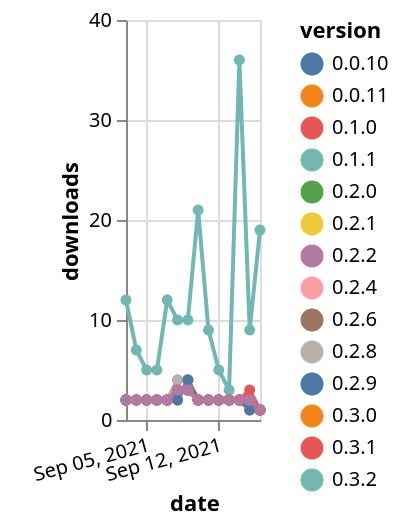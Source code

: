 {"$schema": "https://vega.github.io/schema/vega-lite/v5.json", "description": "A simple bar chart with embedded data.", "data": {"values": [{"date": "2021-09-03", "total": 2535, "delta": 2, "version": "0.2.0"}, {"date": "2021-09-04", "total": 2537, "delta": 2, "version": "0.2.0"}, {"date": "2021-09-05", "total": 2539, "delta": 2, "version": "0.2.0"}, {"date": "2021-09-06", "total": 2541, "delta": 2, "version": "0.2.0"}, {"date": "2021-09-07", "total": 2543, "delta": 2, "version": "0.2.0"}, {"date": "2021-09-08", "total": 2546, "delta": 3, "version": "0.2.0"}, {"date": "2021-09-09", "total": 2549, "delta": 3, "version": "0.2.0"}, {"date": "2021-09-10", "total": 2551, "delta": 2, "version": "0.2.0"}, {"date": "2021-09-11", "total": 2553, "delta": 2, "version": "0.2.0"}, {"date": "2021-09-12", "total": 2555, "delta": 2, "version": "0.2.0"}, {"date": "2021-09-13", "total": 2557, "delta": 2, "version": "0.2.0"}, {"date": "2021-09-14", "total": 2559, "delta": 2, "version": "0.2.0"}, {"date": "2021-09-15", "total": 2561, "delta": 2, "version": "0.2.0"}, {"date": "2021-09-16", "total": 2562, "delta": 1, "version": "0.2.0"}, {"date": "2021-09-03", "total": 2796, "delta": 2, "version": "0.2.9"}, {"date": "2021-09-04", "total": 2798, "delta": 2, "version": "0.2.9"}, {"date": "2021-09-05", "total": 2800, "delta": 2, "version": "0.2.9"}, {"date": "2021-09-06", "total": 2802, "delta": 2, "version": "0.2.9"}, {"date": "2021-09-07", "total": 2804, "delta": 2, "version": "0.2.9"}, {"date": "2021-09-08", "total": 2807, "delta": 3, "version": "0.2.9"}, {"date": "2021-09-09", "total": 2810, "delta": 3, "version": "0.2.9"}, {"date": "2021-09-10", "total": 2812, "delta": 2, "version": "0.2.9"}, {"date": "2021-09-11", "total": 2814, "delta": 2, "version": "0.2.9"}, {"date": "2021-09-12", "total": 2816, "delta": 2, "version": "0.2.9"}, {"date": "2021-09-13", "total": 2818, "delta": 2, "version": "0.2.9"}, {"date": "2021-09-14", "total": 2820, "delta": 2, "version": "0.2.9"}, {"date": "2021-09-15", "total": 2822, "delta": 2, "version": "0.2.9"}, {"date": "2021-09-16", "total": 2823, "delta": 1, "version": "0.2.9"}, {"date": "2021-09-03", "total": 3581, "delta": 2, "version": "0.0.11"}, {"date": "2021-09-04", "total": 3583, "delta": 2, "version": "0.0.11"}, {"date": "2021-09-05", "total": 3585, "delta": 2, "version": "0.0.11"}, {"date": "2021-09-06", "total": 3587, "delta": 2, "version": "0.0.11"}, {"date": "2021-09-07", "total": 3589, "delta": 2, "version": "0.0.11"}, {"date": "2021-09-08", "total": 3591, "delta": 2, "version": "0.0.11"}, {"date": "2021-09-09", "total": 3595, "delta": 4, "version": "0.0.11"}, {"date": "2021-09-10", "total": 3597, "delta": 2, "version": "0.0.11"}, {"date": "2021-09-11", "total": 3599, "delta": 2, "version": "0.0.11"}, {"date": "2021-09-12", "total": 3601, "delta": 2, "version": "0.0.11"}, {"date": "2021-09-13", "total": 3603, "delta": 2, "version": "0.0.11"}, {"date": "2021-09-14", "total": 3605, "delta": 2, "version": "0.0.11"}, {"date": "2021-09-15", "total": 3606, "delta": 1, "version": "0.0.11"}, {"date": "2021-09-16", "total": 3607, "delta": 1, "version": "0.0.11"}, {"date": "2021-09-03", "total": 2691, "delta": 2, "version": "0.2.4"}, {"date": "2021-09-04", "total": 2693, "delta": 2, "version": "0.2.4"}, {"date": "2021-09-05", "total": 2695, "delta": 2, "version": "0.2.4"}, {"date": "2021-09-06", "total": 2697, "delta": 2, "version": "0.2.4"}, {"date": "2021-09-07", "total": 2699, "delta": 2, "version": "0.2.4"}, {"date": "2021-09-08", "total": 2702, "delta": 3, "version": "0.2.4"}, {"date": "2021-09-09", "total": 2705, "delta": 3, "version": "0.2.4"}, {"date": "2021-09-10", "total": 2707, "delta": 2, "version": "0.2.4"}, {"date": "2021-09-11", "total": 2709, "delta": 2, "version": "0.2.4"}, {"date": "2021-09-12", "total": 2711, "delta": 2, "version": "0.2.4"}, {"date": "2021-09-13", "total": 2713, "delta": 2, "version": "0.2.4"}, {"date": "2021-09-14", "total": 2715, "delta": 2, "version": "0.2.4"}, {"date": "2021-09-15", "total": 2717, "delta": 2, "version": "0.2.4"}, {"date": "2021-09-16", "total": 2718, "delta": 1, "version": "0.2.4"}, {"date": "2021-09-03", "total": 2535, "delta": 2, "version": "0.2.1"}, {"date": "2021-09-04", "total": 2537, "delta": 2, "version": "0.2.1"}, {"date": "2021-09-05", "total": 2539, "delta": 2, "version": "0.2.1"}, {"date": "2021-09-06", "total": 2541, "delta": 2, "version": "0.2.1"}, {"date": "2021-09-07", "total": 2543, "delta": 2, "version": "0.2.1"}, {"date": "2021-09-08", "total": 2546, "delta": 3, "version": "0.2.1"}, {"date": "2021-09-09", "total": 2549, "delta": 3, "version": "0.2.1"}, {"date": "2021-09-10", "total": 2551, "delta": 2, "version": "0.2.1"}, {"date": "2021-09-11", "total": 2553, "delta": 2, "version": "0.2.1"}, {"date": "2021-09-12", "total": 2555, "delta": 2, "version": "0.2.1"}, {"date": "2021-09-13", "total": 2557, "delta": 2, "version": "0.2.1"}, {"date": "2021-09-14", "total": 2559, "delta": 2, "version": "0.2.1"}, {"date": "2021-09-15", "total": 2561, "delta": 2, "version": "0.2.1"}, {"date": "2021-09-16", "total": 2562, "delta": 1, "version": "0.2.1"}, {"date": "2021-09-03", "total": 2934, "delta": 2, "version": "0.2.6"}, {"date": "2021-09-04", "total": 2936, "delta": 2, "version": "0.2.6"}, {"date": "2021-09-05", "total": 2938, "delta": 2, "version": "0.2.6"}, {"date": "2021-09-06", "total": 2940, "delta": 2, "version": "0.2.6"}, {"date": "2021-09-07", "total": 2942, "delta": 2, "version": "0.2.6"}, {"date": "2021-09-08", "total": 2945, "delta": 3, "version": "0.2.6"}, {"date": "2021-09-09", "total": 2948, "delta": 3, "version": "0.2.6"}, {"date": "2021-09-10", "total": 2950, "delta": 2, "version": "0.2.6"}, {"date": "2021-09-11", "total": 2952, "delta": 2, "version": "0.2.6"}, {"date": "2021-09-12", "total": 2954, "delta": 2, "version": "0.2.6"}, {"date": "2021-09-13", "total": 2956, "delta": 2, "version": "0.2.6"}, {"date": "2021-09-14", "total": 2958, "delta": 2, "version": "0.2.6"}, {"date": "2021-09-15", "total": 2960, "delta": 2, "version": "0.2.6"}, {"date": "2021-09-16", "total": 2961, "delta": 1, "version": "0.2.6"}, {"date": "2021-09-03", "total": 6586, "delta": 12, "version": "0.3.2"}, {"date": "2021-09-04", "total": 6593, "delta": 7, "version": "0.3.2"}, {"date": "2021-09-05", "total": 6598, "delta": 5, "version": "0.3.2"}, {"date": "2021-09-06", "total": 6603, "delta": 5, "version": "0.3.2"}, {"date": "2021-09-07", "total": 6615, "delta": 12, "version": "0.3.2"}, {"date": "2021-09-08", "total": 6625, "delta": 10, "version": "0.3.2"}, {"date": "2021-09-09", "total": 6635, "delta": 10, "version": "0.3.2"}, {"date": "2021-09-10", "total": 6656, "delta": 21, "version": "0.3.2"}, {"date": "2021-09-11", "total": 6665, "delta": 9, "version": "0.3.2"}, {"date": "2021-09-12", "total": 6670, "delta": 5, "version": "0.3.2"}, {"date": "2021-09-13", "total": 6673, "delta": 3, "version": "0.3.2"}, {"date": "2021-09-14", "total": 6709, "delta": 36, "version": "0.3.2"}, {"date": "2021-09-15", "total": 6718, "delta": 9, "version": "0.3.2"}, {"date": "2021-09-16", "total": 6737, "delta": 19, "version": "0.3.2"}, {"date": "2021-09-03", "total": 3507, "delta": 2, "version": "0.1.1"}, {"date": "2021-09-04", "total": 3509, "delta": 2, "version": "0.1.1"}, {"date": "2021-09-05", "total": 3511, "delta": 2, "version": "0.1.1"}, {"date": "2021-09-06", "total": 3513, "delta": 2, "version": "0.1.1"}, {"date": "2021-09-07", "total": 3515, "delta": 2, "version": "0.1.1"}, {"date": "2021-09-08", "total": 3519, "delta": 4, "version": "0.1.1"}, {"date": "2021-09-09", "total": 3523, "delta": 4, "version": "0.1.1"}, {"date": "2021-09-10", "total": 3525, "delta": 2, "version": "0.1.1"}, {"date": "2021-09-11", "total": 3527, "delta": 2, "version": "0.1.1"}, {"date": "2021-09-12", "total": 3529, "delta": 2, "version": "0.1.1"}, {"date": "2021-09-13", "total": 3531, "delta": 2, "version": "0.1.1"}, {"date": "2021-09-14", "total": 3533, "delta": 2, "version": "0.1.1"}, {"date": "2021-09-15", "total": 3535, "delta": 2, "version": "0.1.1"}, {"date": "2021-09-16", "total": 3536, "delta": 1, "version": "0.1.1"}, {"date": "2021-09-03", "total": 3006, "delta": 2, "version": "0.3.0"}, {"date": "2021-09-04", "total": 3008, "delta": 2, "version": "0.3.0"}, {"date": "2021-09-05", "total": 3010, "delta": 2, "version": "0.3.0"}, {"date": "2021-09-06", "total": 3012, "delta": 2, "version": "0.3.0"}, {"date": "2021-09-07", "total": 3014, "delta": 2, "version": "0.3.0"}, {"date": "2021-09-08", "total": 3017, "delta": 3, "version": "0.3.0"}, {"date": "2021-09-09", "total": 3020, "delta": 3, "version": "0.3.0"}, {"date": "2021-09-10", "total": 3022, "delta": 2, "version": "0.3.0"}, {"date": "2021-09-11", "total": 3024, "delta": 2, "version": "0.3.0"}, {"date": "2021-09-12", "total": 3026, "delta": 2, "version": "0.3.0"}, {"date": "2021-09-13", "total": 3028, "delta": 2, "version": "0.3.0"}, {"date": "2021-09-14", "total": 3030, "delta": 2, "version": "0.3.0"}, {"date": "2021-09-15", "total": 3032, "delta": 2, "version": "0.3.0"}, {"date": "2021-09-16", "total": 3033, "delta": 1, "version": "0.3.0"}, {"date": "2021-09-03", "total": 6019, "delta": 2, "version": "0.2.8"}, {"date": "2021-09-04", "total": 6021, "delta": 2, "version": "0.2.8"}, {"date": "2021-09-05", "total": 6023, "delta": 2, "version": "0.2.8"}, {"date": "2021-09-06", "total": 6025, "delta": 2, "version": "0.2.8"}, {"date": "2021-09-07", "total": 6027, "delta": 2, "version": "0.2.8"}, {"date": "2021-09-08", "total": 6031, "delta": 4, "version": "0.2.8"}, {"date": "2021-09-09", "total": 6035, "delta": 4, "version": "0.2.8"}, {"date": "2021-09-10", "total": 6037, "delta": 2, "version": "0.2.8"}, {"date": "2021-09-11", "total": 6039, "delta": 2, "version": "0.2.8"}, {"date": "2021-09-12", "total": 6041, "delta": 2, "version": "0.2.8"}, {"date": "2021-09-13", "total": 6043, "delta": 2, "version": "0.2.8"}, {"date": "2021-09-14", "total": 6045, "delta": 2, "version": "0.2.8"}, {"date": "2021-09-15", "total": 6047, "delta": 2, "version": "0.2.8"}, {"date": "2021-09-16", "total": 6048, "delta": 1, "version": "0.2.8"}, {"date": "2021-09-03", "total": 2649, "delta": 2, "version": "0.0.10"}, {"date": "2021-09-04", "total": 2651, "delta": 2, "version": "0.0.10"}, {"date": "2021-09-05", "total": 2653, "delta": 2, "version": "0.0.10"}, {"date": "2021-09-06", "total": 2655, "delta": 2, "version": "0.0.10"}, {"date": "2021-09-07", "total": 2657, "delta": 2, "version": "0.0.10"}, {"date": "2021-09-08", "total": 2659, "delta": 2, "version": "0.0.10"}, {"date": "2021-09-09", "total": 2663, "delta": 4, "version": "0.0.10"}, {"date": "2021-09-10", "total": 2665, "delta": 2, "version": "0.0.10"}, {"date": "2021-09-11", "total": 2667, "delta": 2, "version": "0.0.10"}, {"date": "2021-09-12", "total": 2669, "delta": 2, "version": "0.0.10"}, {"date": "2021-09-13", "total": 2671, "delta": 2, "version": "0.0.10"}, {"date": "2021-09-14", "total": 2673, "delta": 2, "version": "0.0.10"}, {"date": "2021-09-15", "total": 2674, "delta": 1, "version": "0.0.10"}, {"date": "2021-09-16", "total": 2675, "delta": 1, "version": "0.0.10"}, {"date": "2021-09-03", "total": 5255, "delta": 2, "version": "0.1.0"}, {"date": "2021-09-04", "total": 5257, "delta": 2, "version": "0.1.0"}, {"date": "2021-09-05", "total": 5259, "delta": 2, "version": "0.1.0"}, {"date": "2021-09-06", "total": 5261, "delta": 2, "version": "0.1.0"}, {"date": "2021-09-07", "total": 5263, "delta": 2, "version": "0.1.0"}, {"date": "2021-09-08", "total": 5266, "delta": 3, "version": "0.1.0"}, {"date": "2021-09-09", "total": 5269, "delta": 3, "version": "0.1.0"}, {"date": "2021-09-10", "total": 5271, "delta": 2, "version": "0.1.0"}, {"date": "2021-09-11", "total": 5273, "delta": 2, "version": "0.1.0"}, {"date": "2021-09-12", "total": 5275, "delta": 2, "version": "0.1.0"}, {"date": "2021-09-13", "total": 5277, "delta": 2, "version": "0.1.0"}, {"date": "2021-09-14", "total": 5279, "delta": 2, "version": "0.1.0"}, {"date": "2021-09-15", "total": 5281, "delta": 2, "version": "0.1.0"}, {"date": "2021-09-16", "total": 5282, "delta": 1, "version": "0.1.0"}, {"date": "2021-09-03", "total": 6303, "delta": 2, "version": "0.3.1"}, {"date": "2021-09-04", "total": 6305, "delta": 2, "version": "0.3.1"}, {"date": "2021-09-05", "total": 6307, "delta": 2, "version": "0.3.1"}, {"date": "2021-09-06", "total": 6309, "delta": 2, "version": "0.3.1"}, {"date": "2021-09-07", "total": 6311, "delta": 2, "version": "0.3.1"}, {"date": "2021-09-08", "total": 6314, "delta": 3, "version": "0.3.1"}, {"date": "2021-09-09", "total": 6317, "delta": 3, "version": "0.3.1"}, {"date": "2021-09-10", "total": 6319, "delta": 2, "version": "0.3.1"}, {"date": "2021-09-11", "total": 6321, "delta": 2, "version": "0.3.1"}, {"date": "2021-09-12", "total": 6323, "delta": 2, "version": "0.3.1"}, {"date": "2021-09-13", "total": 6325, "delta": 2, "version": "0.3.1"}, {"date": "2021-09-14", "total": 6327, "delta": 2, "version": "0.3.1"}, {"date": "2021-09-15", "total": 6330, "delta": 3, "version": "0.3.1"}, {"date": "2021-09-16", "total": 6331, "delta": 1, "version": "0.3.1"}, {"date": "2021-09-03", "total": 2757, "delta": 2, "version": "0.2.2"}, {"date": "2021-09-04", "total": 2759, "delta": 2, "version": "0.2.2"}, {"date": "2021-09-05", "total": 2761, "delta": 2, "version": "0.2.2"}, {"date": "2021-09-06", "total": 2763, "delta": 2, "version": "0.2.2"}, {"date": "2021-09-07", "total": 2765, "delta": 2, "version": "0.2.2"}, {"date": "2021-09-08", "total": 2768, "delta": 3, "version": "0.2.2"}, {"date": "2021-09-09", "total": 2771, "delta": 3, "version": "0.2.2"}, {"date": "2021-09-10", "total": 2773, "delta": 2, "version": "0.2.2"}, {"date": "2021-09-11", "total": 2775, "delta": 2, "version": "0.2.2"}, {"date": "2021-09-12", "total": 2777, "delta": 2, "version": "0.2.2"}, {"date": "2021-09-13", "total": 2779, "delta": 2, "version": "0.2.2"}, {"date": "2021-09-14", "total": 2781, "delta": 2, "version": "0.2.2"}, {"date": "2021-09-15", "total": 2783, "delta": 2, "version": "0.2.2"}, {"date": "2021-09-16", "total": 2784, "delta": 1, "version": "0.2.2"}]}, "width": "container", "mark": {"type": "line", "point": {"filled": true}}, "encoding": {"x": {"field": "date", "type": "temporal", "timeUnit": "yearmonthdate", "title": "date", "axis": {"labelAngle": -15}}, "y": {"field": "delta", "type": "quantitative", "title": "downloads"}, "color": {"field": "version", "type": "nominal"}, "tooltip": {"field": "delta"}}}